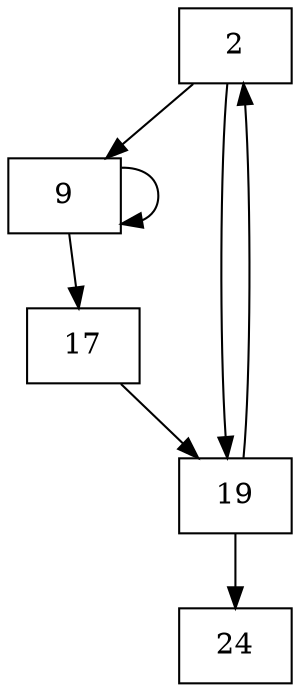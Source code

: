 digraph ControlFlowGraph {
    node [shape=box];

    // Define nodes
    node2 [label="2"];
    node9 [label="9"];
    node17 [label="17"];
    node19 [label="19"];
    node24 [label="24"];

    // Define edges
    node2 -> node9;
    node2 -> node19;
    node9 -> node17;
    node9 -> node9; // Loop back to itself
    node17 -> node19;
    node19 -> node24;
    node19 -> node2; // Loop back to the start
}